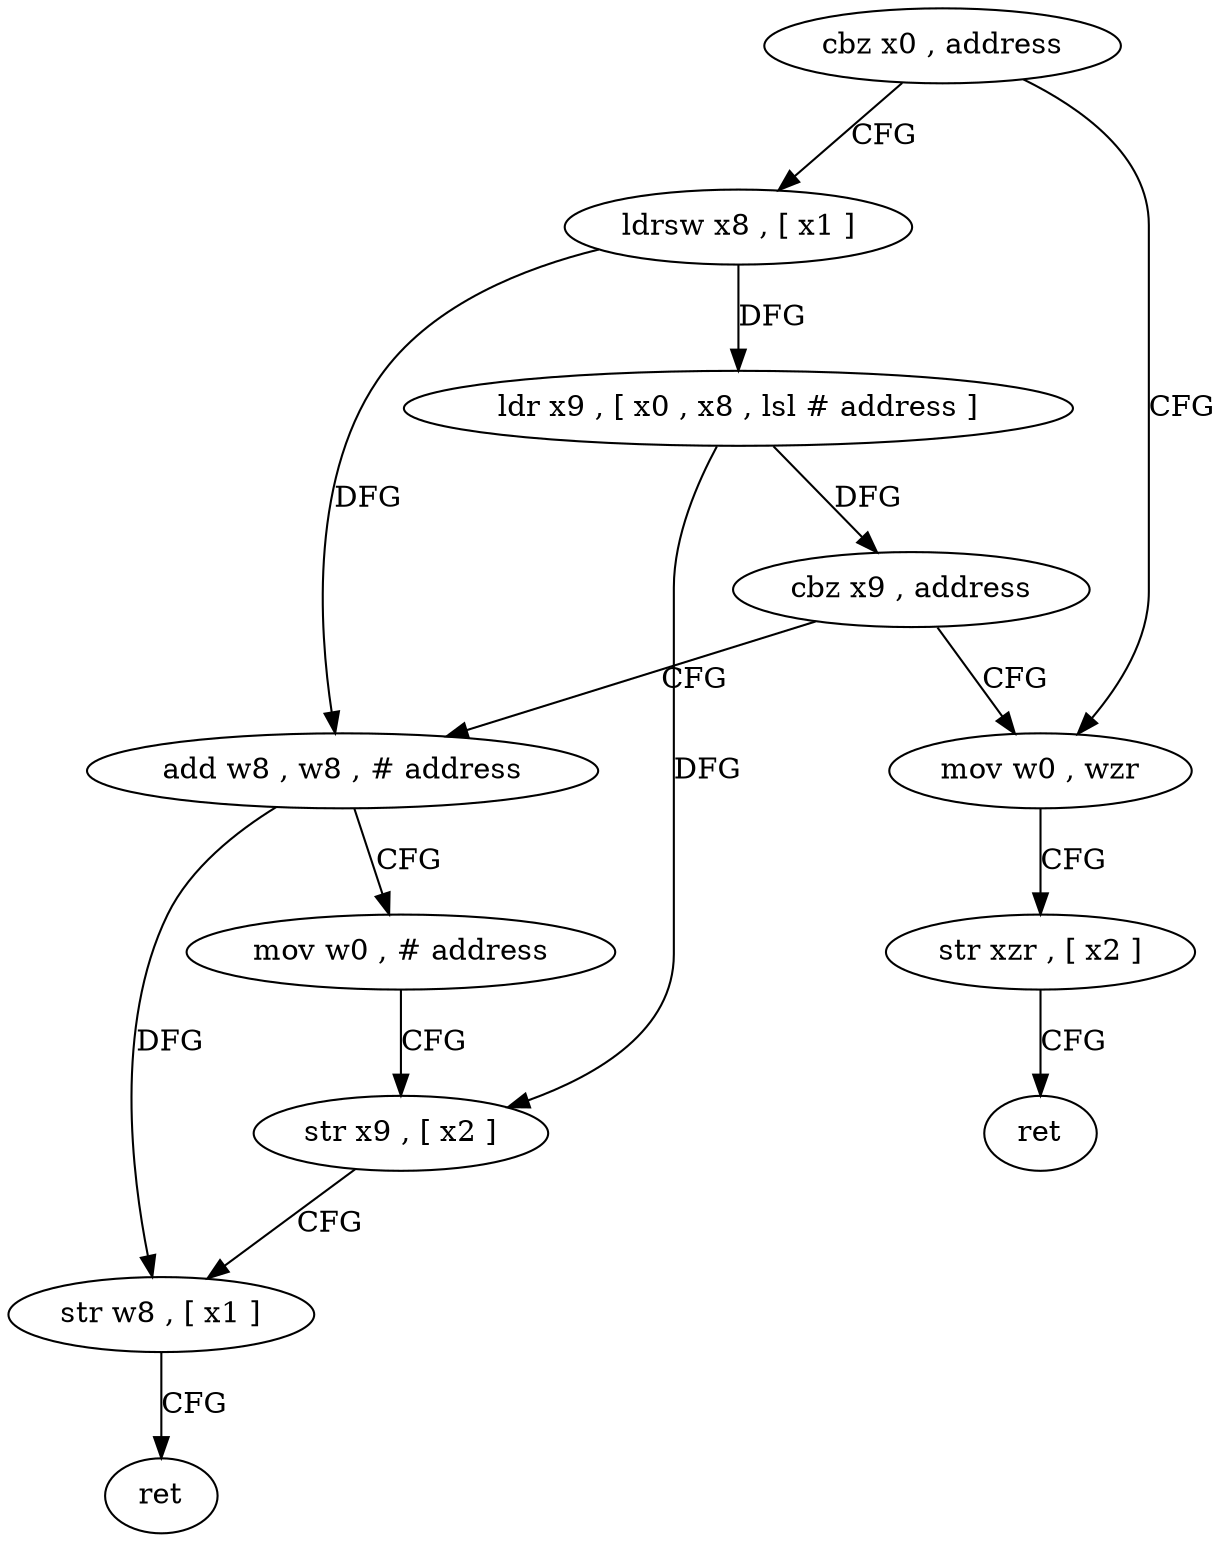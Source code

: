 digraph "func" {
"4251804" [label = "cbz x0 , address" ]
"4251840" [label = "mov w0 , wzr" ]
"4251808" [label = "ldrsw x8 , [ x1 ]" ]
"4251844" [label = "str xzr , [ x2 ]" ]
"4251848" [label = "ret" ]
"4251812" [label = "ldr x9 , [ x0 , x8 , lsl # address ]" ]
"4251816" [label = "cbz x9 , address" ]
"4251820" [label = "add w8 , w8 , # address" ]
"4251824" [label = "mov w0 , # address" ]
"4251828" [label = "str x9 , [ x2 ]" ]
"4251832" [label = "str w8 , [ x1 ]" ]
"4251836" [label = "ret" ]
"4251804" -> "4251840" [ label = "CFG" ]
"4251804" -> "4251808" [ label = "CFG" ]
"4251840" -> "4251844" [ label = "CFG" ]
"4251808" -> "4251812" [ label = "DFG" ]
"4251808" -> "4251820" [ label = "DFG" ]
"4251844" -> "4251848" [ label = "CFG" ]
"4251812" -> "4251816" [ label = "DFG" ]
"4251812" -> "4251828" [ label = "DFG" ]
"4251816" -> "4251840" [ label = "CFG" ]
"4251816" -> "4251820" [ label = "CFG" ]
"4251820" -> "4251824" [ label = "CFG" ]
"4251820" -> "4251832" [ label = "DFG" ]
"4251824" -> "4251828" [ label = "CFG" ]
"4251828" -> "4251832" [ label = "CFG" ]
"4251832" -> "4251836" [ label = "CFG" ]
}
